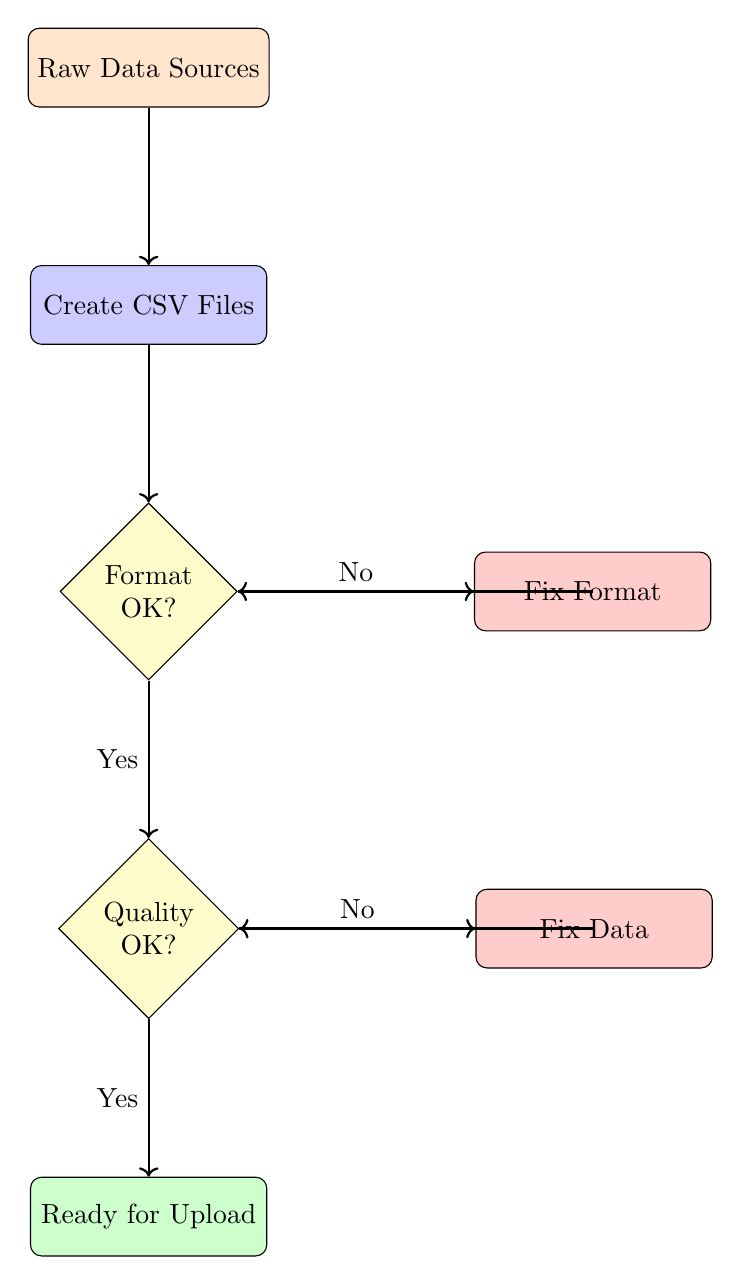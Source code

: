 % Simple Data Pipeline Flowchart
\begin{tikzpicture}[
	node distance=2cm,
	every node/.style={align=center},
	source/.style={rectangle, draw, fill=orange!20, rounded corners, minimum width=3cm, minimum height=1cm},
	process/.style={rectangle, draw, fill=blue!20, rounded corners, minimum width=3cm, minimum height=1cm},
	check/.style={diamond, draw, fill=yellow!20, minimum width=2cm, minimum height=1cm},
	result/.style={rectangle, draw, fill=green!20, rounded corners, minimum width=3cm, minimum height=1cm},
	error/.style={rectangle, draw, fill=red!20, rounded corners, minimum width=3cm, minimum height=1cm},
	arrow/.style={->, thick}
	]
	
	% Main flow
	\node[source] (data) {Raw Data Sources};
	\node[process, below=of data] (create) {Create CSV Files};
	\node[check, below=of create] (format) {Format\\OK?};
	\node[check, below=of format] (quality) {Quality\\OK?};
	\node[result, below=of quality] (ready) {Ready for Upload};
	
	% Error handling
	\node[error, right=3cm of format] (fix_format) {Fix Format};
	\node[error, right=3cm of quality] (fix_data) {Fix Data};
	
	% Arrows
	\draw[arrow] (data) -- (create);
	\draw[arrow] (create) -- (format);
	\draw[arrow] (format) -- (quality) node[midway, left] {Yes};
	\draw[arrow] (quality) -- (ready) node[midway, left] {Yes};
	
	% Error arrows
	\draw[arrow] (format) -- (fix_format) node[midway, above] {No};
	\draw[arrow] (quality) -- (fix_data) node[midway, above] {No};
	\draw[arrow] (fix_format) |- (format);
	\draw[arrow] (fix_data) |- (quality);
	
\end{tikzpicture}